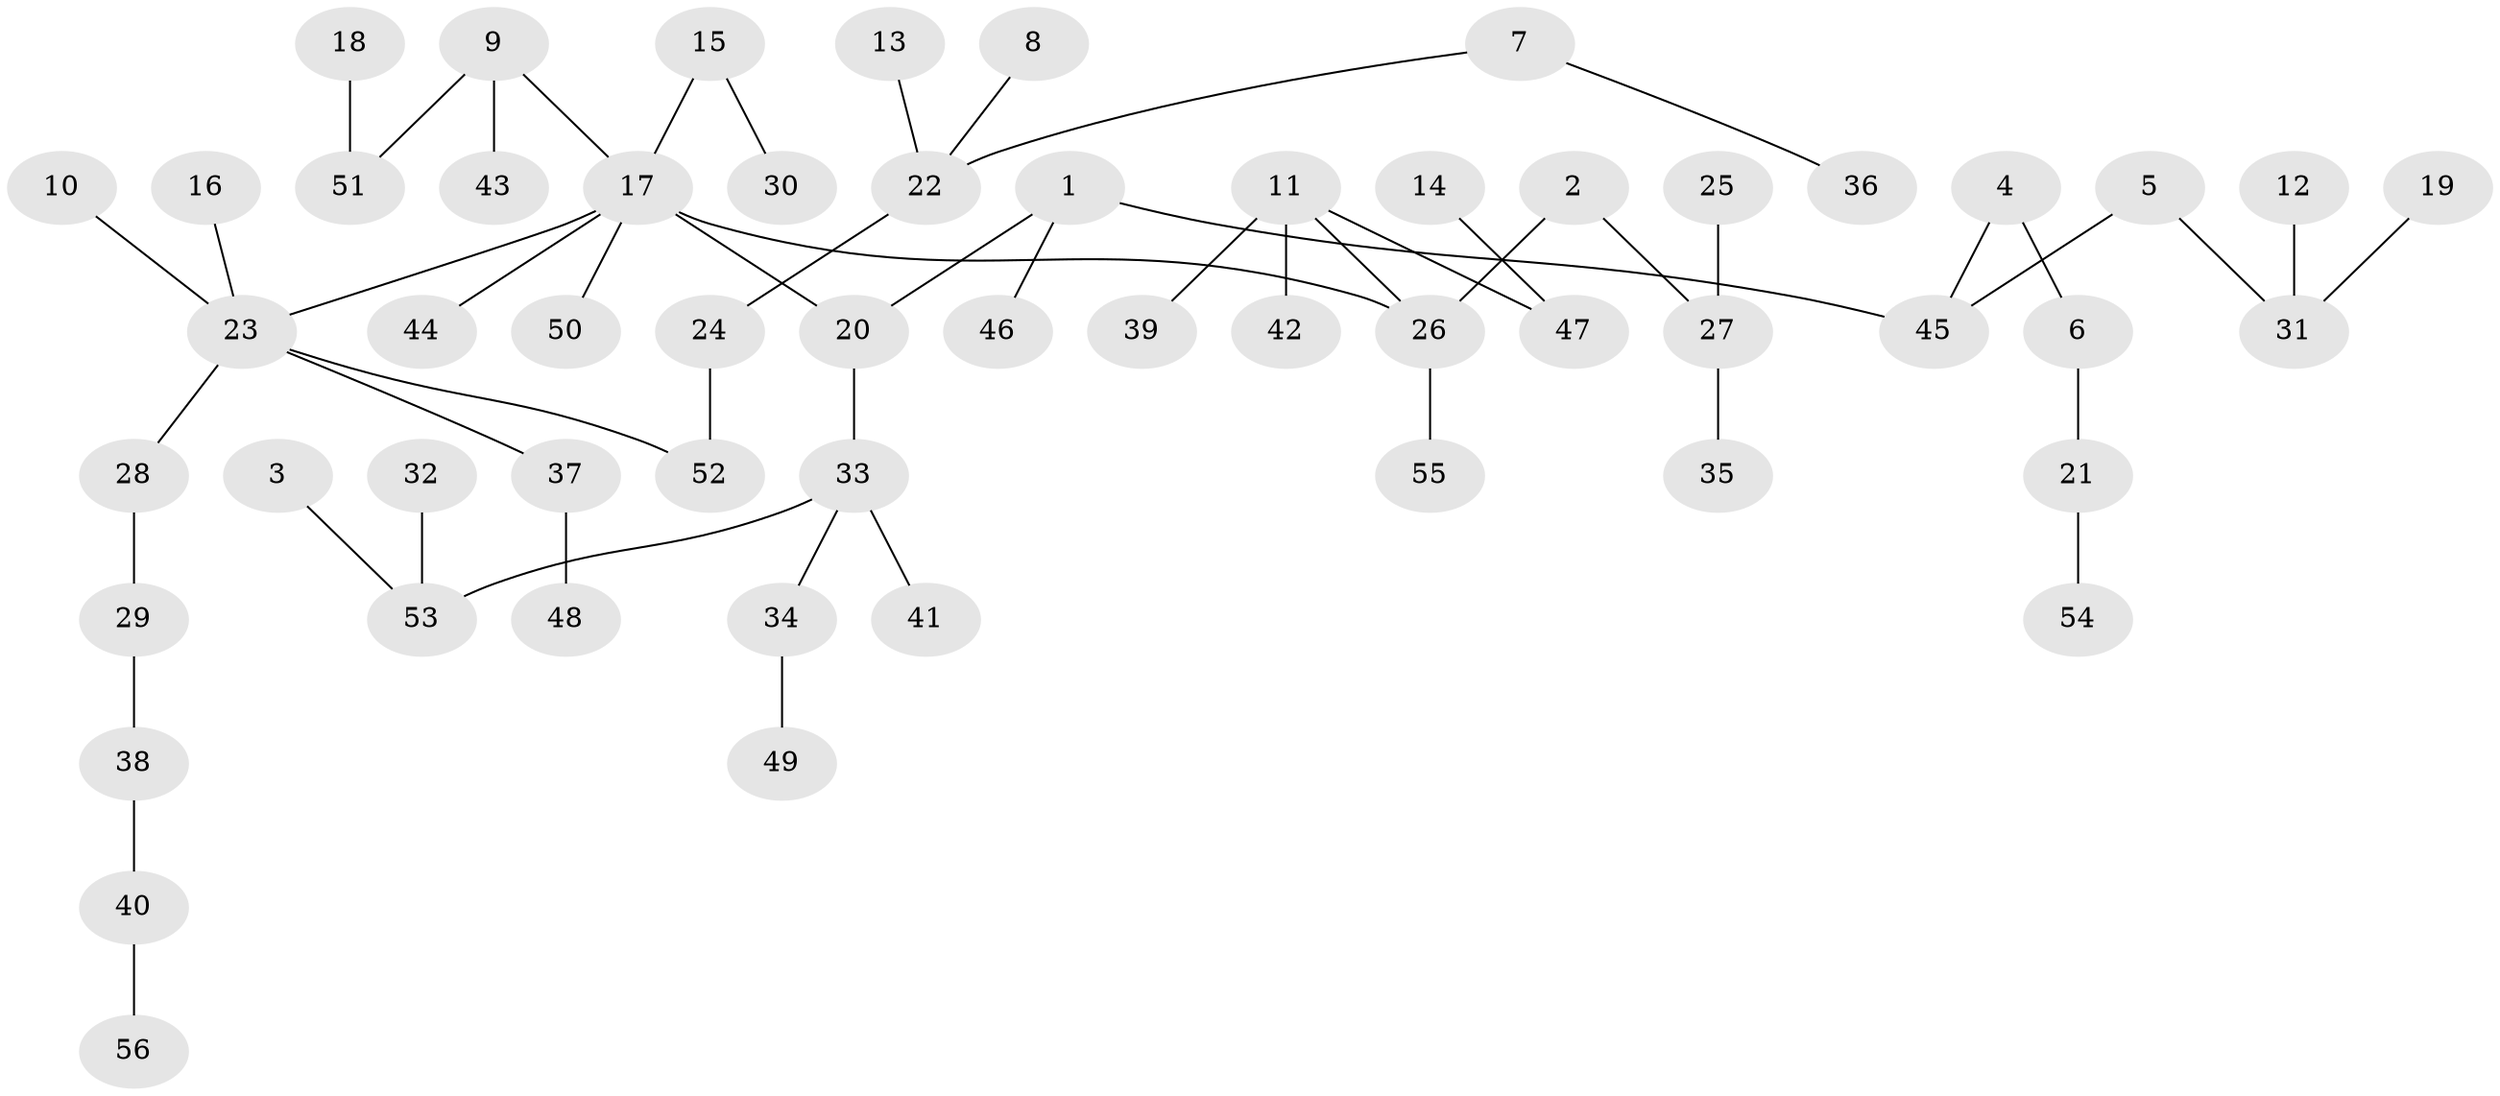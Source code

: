 // original degree distribution, {8: 0.0070921985815602835, 9: 0.0070921985815602835, 2: 0.2695035460992908, 4: 0.10638297872340426, 6: 0.0070921985815602835, 3: 0.11347517730496454, 1: 0.48226950354609927, 5: 0.0070921985815602835}
// Generated by graph-tools (version 1.1) at 2025/37/03/04/25 23:37:16]
// undirected, 56 vertices, 55 edges
graph export_dot {
  node [color=gray90,style=filled];
  1;
  2;
  3;
  4;
  5;
  6;
  7;
  8;
  9;
  10;
  11;
  12;
  13;
  14;
  15;
  16;
  17;
  18;
  19;
  20;
  21;
  22;
  23;
  24;
  25;
  26;
  27;
  28;
  29;
  30;
  31;
  32;
  33;
  34;
  35;
  36;
  37;
  38;
  39;
  40;
  41;
  42;
  43;
  44;
  45;
  46;
  47;
  48;
  49;
  50;
  51;
  52;
  53;
  54;
  55;
  56;
  1 -- 20 [weight=1.0];
  1 -- 45 [weight=1.0];
  1 -- 46 [weight=1.0];
  2 -- 26 [weight=1.0];
  2 -- 27 [weight=1.0];
  3 -- 53 [weight=1.0];
  4 -- 6 [weight=1.0];
  4 -- 45 [weight=1.0];
  5 -- 31 [weight=1.0];
  5 -- 45 [weight=1.0];
  6 -- 21 [weight=1.0];
  7 -- 22 [weight=1.0];
  7 -- 36 [weight=1.0];
  8 -- 22 [weight=1.0];
  9 -- 17 [weight=1.0];
  9 -- 43 [weight=1.0];
  9 -- 51 [weight=1.0];
  10 -- 23 [weight=1.0];
  11 -- 26 [weight=1.0];
  11 -- 39 [weight=1.0];
  11 -- 42 [weight=1.0];
  11 -- 47 [weight=1.0];
  12 -- 31 [weight=1.0];
  13 -- 22 [weight=1.0];
  14 -- 47 [weight=1.0];
  15 -- 17 [weight=1.0];
  15 -- 30 [weight=1.0];
  16 -- 23 [weight=1.0];
  17 -- 20 [weight=1.0];
  17 -- 23 [weight=1.0];
  17 -- 26 [weight=1.0];
  17 -- 44 [weight=1.0];
  17 -- 50 [weight=1.0];
  18 -- 51 [weight=1.0];
  19 -- 31 [weight=1.0];
  20 -- 33 [weight=1.0];
  21 -- 54 [weight=1.0];
  22 -- 24 [weight=1.0];
  23 -- 28 [weight=1.0];
  23 -- 37 [weight=1.0];
  23 -- 52 [weight=1.0];
  24 -- 52 [weight=1.0];
  25 -- 27 [weight=1.0];
  26 -- 55 [weight=1.0];
  27 -- 35 [weight=1.0];
  28 -- 29 [weight=1.0];
  29 -- 38 [weight=1.0];
  32 -- 53 [weight=1.0];
  33 -- 34 [weight=1.0];
  33 -- 41 [weight=1.0];
  33 -- 53 [weight=1.0];
  34 -- 49 [weight=1.0];
  37 -- 48 [weight=1.0];
  38 -- 40 [weight=1.0];
  40 -- 56 [weight=1.0];
}
